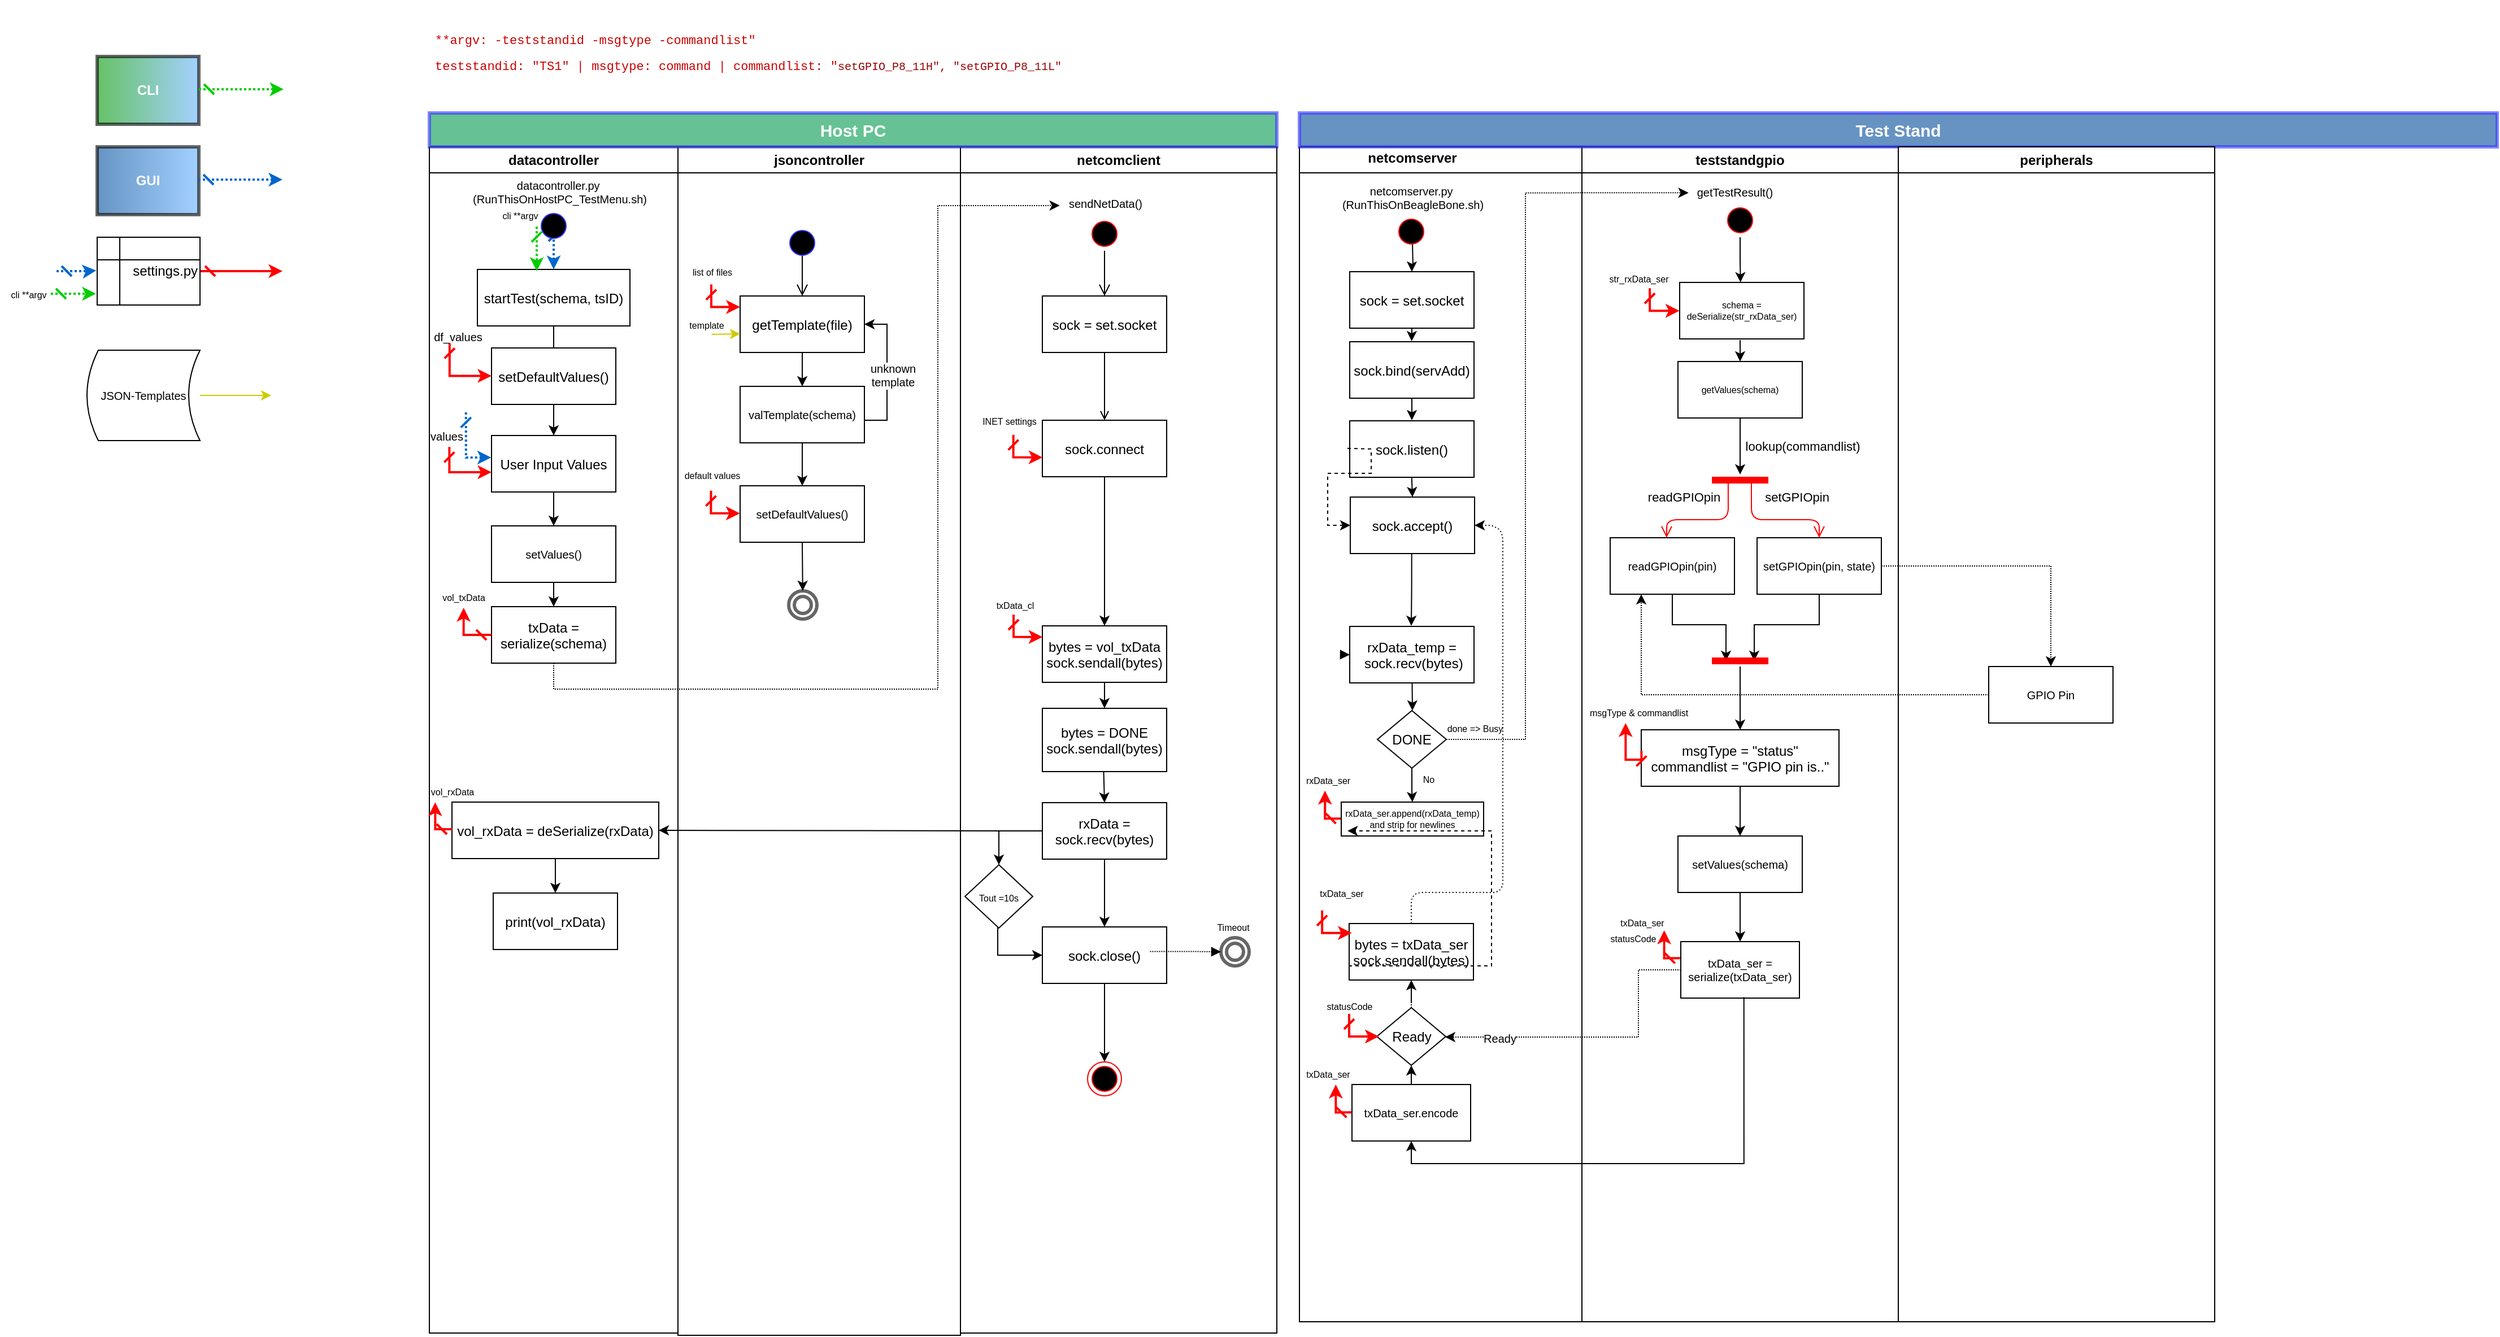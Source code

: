 <mxfile version="12.3.3" type="device" pages="1"><diagram name="Page-1" id="e7e014a7-5840-1c2e-5031-d8a46d1fe8dd"><mxGraphModel dx="2150" dy="548" grid="1" gridSize="10" guides="1" tooltips="1" connect="1" arrows="1" fold="1" page="1" pageScale="1" pageWidth="1169" pageHeight="826" background="#ffffff" math="0" shadow="0"><root><mxCell id="0"/><mxCell id="1" parent="0"/><mxCell id="2" value="netcomclient" style="swimlane;whiteSpace=wrap;startSize=23;" parent="1" vertex="1"><mxGeometry x="420" y="130" width="280" height="1050" as="geometry"/></mxCell><mxCell id="5" value="" style="ellipse;shape=startState;fillColor=#000000;strokeColor=#ff0000;" parent="2" vertex="1"><mxGeometry x="112.5" y="62" width="30" height="30" as="geometry"/></mxCell><mxCell id="6" value="" style="edgeStyle=elbowEdgeStyle;elbow=horizontal;verticalAlign=bottom;endArrow=open;endSize=8;strokeColor=#000000;endFill=1;rounded=0" parent="2" source="5" target="7" edge="1"><mxGeometry x="112.5" y="62" as="geometry"><mxPoint x="127.5" y="132" as="targetPoint"/></mxGeometry></mxCell><mxCell id="7" value="sock = set.socket" style="" parent="2" vertex="1"><mxGeometry x="72.5" y="132" width="110" height="50" as="geometry"/></mxCell><mxCell id="8" value="sock.connect" style="" parent="2" vertex="1"><mxGeometry x="72.5" y="242" width="110" height="50" as="geometry"/></mxCell><mxCell id="9" value="" style="endArrow=open;strokeColor=#000000;endFill=1;rounded=0" parent="2" source="7" target="8" edge="1"><mxGeometry relative="1" as="geometry"/></mxCell><mxCell id="DFvM_pspz5JCmn4xhZQv-45" value="" style="edgeStyle=orthogonalEdgeStyle;rounded=0;orthogonalLoop=1;jettySize=auto;html=1;exitX=0.5;exitY=1;exitDx=0;exitDy=0;" parent="2" source="8" target="DFvM_pspz5JCmn4xhZQv-44" edge="1"><mxGeometry relative="1" as="geometry"><mxPoint x="127.241" y="401.741" as="sourcePoint"/></mxGeometry></mxCell><mxCell id="DFvM_pspz5JCmn4xhZQv-70" value="" style="edgeStyle=orthogonalEdgeStyle;rounded=0;orthogonalLoop=1;jettySize=auto;html=1;entryX=0.5;entryY=0;entryDx=0;entryDy=0;" parent="2" source="DFvM_pspz5JCmn4xhZQv-44" target="5yLlxv-4qZwt9EA-X7KQ-16" edge="1"><mxGeometry relative="1" as="geometry"/></mxCell><mxCell id="DFvM_pspz5JCmn4xhZQv-44" value="bytes = vol_txData&#10;sock.sendall(bytes)" style="" parent="2" vertex="1"><mxGeometry x="72.5" y="424" width="110" height="50" as="geometry"/></mxCell><mxCell id="DFvM_pspz5JCmn4xhZQv-66" value="" style="edgeStyle=orthogonalEdgeStyle;rounded=0;orthogonalLoop=1;jettySize=auto;html=1;" parent="2" source="DFvM_pspz5JCmn4xhZQv-47" target="DFvM_pspz5JCmn4xhZQv-65" edge="1"><mxGeometry relative="1" as="geometry"/></mxCell><mxCell id="5yLlxv-4qZwt9EA-X7KQ-71" style="edgeStyle=orthogonalEdgeStyle;rounded=0;orthogonalLoop=1;jettySize=auto;html=1;exitX=0;exitY=0.5;exitDx=0;exitDy=0;entryX=0.5;entryY=0;entryDx=0;entryDy=0;strokeColor=#000000;" parent="2" source="DFvM_pspz5JCmn4xhZQv-47" target="5yLlxv-4qZwt9EA-X7KQ-68" edge="1"><mxGeometry relative="1" as="geometry"/></mxCell><mxCell id="DFvM_pspz5JCmn4xhZQv-47" value="rxData = &#10;sock.recv(bytes)" style="" parent="2" vertex="1"><mxGeometry x="72.5" y="580.5" width="110" height="50" as="geometry"/></mxCell><mxCell id="DFvM_pspz5JCmn4xhZQv-69" value="" style="edgeStyle=orthogonalEdgeStyle;rounded=0;orthogonalLoop=1;jettySize=auto;html=1;" parent="2" source="DFvM_pspz5JCmn4xhZQv-65" target="DFvM_pspz5JCmn4xhZQv-67" edge="1"><mxGeometry relative="1" as="geometry"><mxPoint x="127.5" y="754" as="targetPoint"/></mxGeometry></mxCell><mxCell id="DFvM_pspz5JCmn4xhZQv-65" value="sock.close()" style="" parent="2" vertex="1"><mxGeometry x="72.5" y="690.5" width="110" height="50" as="geometry"/></mxCell><mxCell id="DFvM_pspz5JCmn4xhZQv-67" value="" style="ellipse;shape=endState;fillColor=#000000;strokeColor=#ff0000" parent="2" vertex="1"><mxGeometry x="112.5" y="810" width="30" height="30" as="geometry"/></mxCell><mxCell id="DFvM_pspz5JCmn4xhZQv-189" value="sendNetData()" style="text;html=1;align=center;verticalAlign=middle;resizable=0;points=[];;autosize=1;fontSize=10;" parent="2" vertex="1"><mxGeometry x="87.5" y="40" width="80" height="20" as="geometry"/></mxCell><mxCell id="DFvM_pspz5JCmn4xhZQv-192" style="edgeStyle=orthogonalEdgeStyle;rounded=0;orthogonalLoop=1;jettySize=auto;html=1;fontSize=10;fillColor=#d5e8d4;strokeColor=#FF0000;strokeWidth=2;startArrow=dash;startFill=0;" parent="2" edge="1"><mxGeometry relative="1" as="geometry"><mxPoint x="72.667" y="433.833" as="targetPoint"/><mxPoint x="47" y="414" as="sourcePoint"/><Array as="points"><mxPoint x="47" y="434"/></Array></mxGeometry></mxCell><mxCell id="DFvM_pspz5JCmn4xhZQv-198" value="&lt;font style=&quot;font-size: 8px&quot;&gt;txData_cl&lt;/font&gt;" style="text;html=1;align=center;verticalAlign=middle;resizable=0;points=[];;autosize=1;fontSize=10;" parent="2" vertex="1"><mxGeometry x="22.5" y="395" width="50" height="20" as="geometry"/></mxCell><mxCell id="DFvM_pspz5JCmn4xhZQv-238" style="edgeStyle=orthogonalEdgeStyle;rounded=0;orthogonalLoop=1;jettySize=auto;html=1;exitX=1;exitY=1;exitDx=0;exitDy=0;dashed=1;dashPattern=1 1;startArrow=none;startFill=0;endArrow=block;endFill=1;strokeColor=#000000;strokeWidth=1;fontSize=10;entryX=0;entryY=0.5;entryDx=0;entryDy=0;" parent="2" target="5yLlxv-4qZwt9EA-X7KQ-63" edge="1"><mxGeometry relative="1" as="geometry"><mxPoint x="230.5" y="710" as="targetPoint"/><Array as="points"><mxPoint x="199.5" y="712"/></Array><mxPoint x="167.741" y="712.207" as="sourcePoint"/></mxGeometry></mxCell><mxCell id="5yLlxv-4qZwt9EA-X7KQ-16" value="bytes = DONE &#10;sock.sendall(bytes)" style="" parent="2" vertex="1"><mxGeometry x="72.5" y="497" width="110" height="56" as="geometry"/></mxCell><mxCell id="5yLlxv-4qZwt9EA-X7KQ-19" value="" style="edgeStyle=orthogonalEdgeStyle;rounded=0;orthogonalLoop=1;jettySize=auto;html=1;entryX=0.5;entryY=0;entryDx=0;entryDy=0;" parent="2" target="DFvM_pspz5JCmn4xhZQv-47" edge="1"><mxGeometry relative="1" as="geometry"><mxPoint x="126.741" y="553" as="sourcePoint"/><mxPoint x="126.741" y="575.69" as="targetPoint"/></mxGeometry></mxCell><mxCell id="5yLlxv-4qZwt9EA-X7KQ-59" style="edgeStyle=orthogonalEdgeStyle;rounded=0;orthogonalLoop=1;jettySize=auto;html=1;fontSize=10;fillColor=#d5e8d4;strokeColor=#FF0000;strokeWidth=2;startArrow=dash;startFill=0;" parent="2" edge="1"><mxGeometry relative="1" as="geometry"><mxPoint x="72.667" y="274.833" as="targetPoint"/><mxPoint x="46.833" y="254.833" as="sourcePoint"/><Array as="points"><mxPoint x="46.5" y="274.5"/></Array></mxGeometry></mxCell><mxCell id="5yLlxv-4qZwt9EA-X7KQ-60" value="&lt;font style=&quot;font-size: 8px&quot;&gt;INET settings&lt;/font&gt;" style="text;html=1;align=center;verticalAlign=middle;resizable=0;points=[];;autosize=1;fontSize=10;" parent="2" vertex="1"><mxGeometry x="12.5" y="232" width="60" height="20" as="geometry"/></mxCell><mxCell id="5yLlxv-4qZwt9EA-X7KQ-63" value="" style="ellipse;shape=doubleEllipse;whiteSpace=wrap;html=1;aspect=fixed;strokeColor=#000000;strokeWidth=3;fillColor=none;gradientColor=none;fontSize=10;opacity=60;" parent="2" vertex="1"><mxGeometry x="230.5" y="700" width="25" height="25" as="geometry"/></mxCell><mxCell id="5yLlxv-4qZwt9EA-X7KQ-64" value="&lt;font style=&quot;font-size: 8px&quot;&gt;Timeout&lt;/font&gt;" style="text;html=1;align=center;verticalAlign=middle;resizable=0;points=[];;autosize=1;" parent="2" vertex="1"><mxGeometry x="220.5" y="680" width="40" height="20" as="geometry"/></mxCell><mxCell id="5yLlxv-4qZwt9EA-X7KQ-68" value="&lt;font style=&quot;font-size: 8px&quot;&gt;Tout =10s&lt;/font&gt;" style="rhombus;whiteSpace=wrap;html=1;" parent="2" vertex="1"><mxGeometry x="4" y="635.5" width="60" height="56" as="geometry"/></mxCell><mxCell id="5yLlxv-4qZwt9EA-X7KQ-69" style="edgeStyle=orthogonalEdgeStyle;rounded=0;orthogonalLoop=1;jettySize=auto;html=1;exitX=0.5;exitY=1;exitDx=0;exitDy=0;strokeColor=#000000;entryX=0;entryY=0.5;entryDx=0;entryDy=0;" parent="2" source="5yLlxv-4qZwt9EA-X7KQ-68" target="DFvM_pspz5JCmn4xhZQv-65" edge="1"><mxGeometry relative="1" as="geometry"><mxPoint x="-412" y="519" as="targetPoint"/><Array as="points"><mxPoint x="33" y="715"/></Array></mxGeometry></mxCell><mxCell id="3" value="" style="swimlane;whiteSpace=wrap" parent="1" vertex="1"><mxGeometry x="720" y="130" width="530" height="1040" as="geometry"/></mxCell><mxCell id="DFvM_pspz5JCmn4xhZQv-73" value="" style="edgeStyle=orthogonalEdgeStyle;rounded=0;orthogonalLoop=1;jettySize=auto;html=1;" parent="3" target="DFvM_pspz5JCmn4xhZQv-72" edge="1"><mxGeometry relative="1" as="geometry"><mxPoint x="100" y="85" as="sourcePoint"/></mxGeometry></mxCell><mxCell id="DFvM_pspz5JCmn4xhZQv-71" value="" style="ellipse;shape=startState;fillColor=#000000;strokeColor=#ff0000;" parent="3" vertex="1"><mxGeometry x="84" y="60" width="30" height="30" as="geometry"/></mxCell><mxCell id="DFvM_pspz5JCmn4xhZQv-75" value="" style="edgeStyle=orthogonalEdgeStyle;rounded=0;orthogonalLoop=1;jettySize=auto;html=1;" parent="3" source="DFvM_pspz5JCmn4xhZQv-72" edge="1"><mxGeometry relative="1" as="geometry"><mxPoint x="99.333" y="172" as="targetPoint"/><Array as="points"><mxPoint x="99" y="161"/><mxPoint x="99" y="161"/></Array></mxGeometry></mxCell><mxCell id="DFvM_pspz5JCmn4xhZQv-72" value="sock = set.socket" style="" parent="3" vertex="1"><mxGeometry x="44.5" y="110.5" width="110" height="50" as="geometry"/></mxCell><mxCell id="DFvM_pspz5JCmn4xhZQv-74" value="sock.bind(servAdd)" style="" parent="3" vertex="1"><mxGeometry x="44.5" y="172.5" width="110" height="50" as="geometry"/></mxCell><mxCell id="DFvM_pspz5JCmn4xhZQv-86" value="" style="edgeStyle=orthogonalEdgeStyle;rounded=0;orthogonalLoop=1;jettySize=auto;html=1;entryX=0.5;entryY=0;entryDx=0;entryDy=0;" parent="3" target="5yLlxv-4qZwt9EA-X7KQ-20" edge="1"><mxGeometry relative="1" as="geometry"><mxPoint x="99.333" y="292" as="sourcePoint"/><mxPoint x="99.333" y="423.667" as="targetPoint"/></mxGeometry></mxCell><mxCell id="DFvM_pspz5JCmn4xhZQv-76" value="sock.listen()" style="" parent="3" vertex="1"><mxGeometry x="44.5" y="242.5" width="110" height="50" as="geometry"/></mxCell><mxCell id="DFvM_pspz5JCmn4xhZQv-82" value="rxData_temp =&#10; sock.recv(bytes)" style="" parent="3" vertex="1"><mxGeometry x="44.5" y="424.5" width="110" height="50" as="geometry"/></mxCell><mxCell id="DFvM_pspz5JCmn4xhZQv-87" value="bytes = txData_ser&#10;sock.sendall(bytes)" style="" parent="3" vertex="1"><mxGeometry x="44" y="687.5" width="110" height="50" as="geometry"/></mxCell><mxCell id="DFvM_pspz5JCmn4xhZQv-103" value="" style="endArrow=classic;html=1;entryX=0.5;entryY=0;entryDx=0;entryDy=0;exitX=0.5;exitY=1;exitDx=0;exitDy=0;" parent="3" edge="1"><mxGeometry width="50" height="50" relative="1" as="geometry"><mxPoint x="99.5" y="222" as="sourcePoint"/><mxPoint x="99.5" y="242" as="targetPoint"/></mxGeometry></mxCell><mxCell id="DFvM_pspz5JCmn4xhZQv-229" value="" style="endArrow=classic;html=1;strokeColor=#000000;strokeWidth=1;fontSize=10;entryX=0.508;entryY=0;entryDx=0;entryDy=0;entryPerimeter=0;" parent="3" source="DFvM_pspz5JCmn4xhZQv-82" target="5yLlxv-4qZwt9EA-X7KQ-25" edge="1"><mxGeometry width="50" height="50" relative="1" as="geometry"><mxPoint x="99.5" y="474" as="sourcePoint"/><mxPoint x="99" y="502.5" as="targetPoint"/></mxGeometry></mxCell><mxCell id="DFvM_pspz5JCmn4xhZQv-241" value="" style="endArrow=classic;html=1;strokeColor=#000000;strokeWidth=1;fontSize=10;entryX=1;entryY=0.5;entryDx=0;entryDy=0;exitX=0.5;exitY=0;exitDx=0;exitDy=0;dashed=1;dashPattern=1 2;" parent="3" source="DFvM_pspz5JCmn4xhZQv-87" target="5yLlxv-4qZwt9EA-X7KQ-20" edge="1"><mxGeometry width="50" height="50" relative="1" as="geometry"><mxPoint x="190" y="660" as="sourcePoint"/><mxPoint x="220" y="460" as="targetPoint"/><Array as="points"><mxPoint x="99" y="660"/><mxPoint x="150" y="660"/><mxPoint x="180" y="660"/><mxPoint x="180" y="450"/><mxPoint x="180" y="340"/><mxPoint x="170" y="335"/></Array></mxGeometry></mxCell><mxCell id="DFvM_pspz5JCmn4xhZQv-244" value="&lt;font style=&quot;font-size: 12px&quot;&gt;&lt;b&gt;netcomserver&lt;/b&gt;&lt;/font&gt;" style="text;html=1;strokeColor=none;fillColor=none;align=center;verticalAlign=middle;whiteSpace=wrap;rounded=0;fontSize=10;opacity=60;" parent="3" vertex="1"><mxGeometry x="80" width="40" height="20" as="geometry"/></mxCell><mxCell id="5yLlxv-4qZwt9EA-X7KQ-20" value="sock.accept()" style="" parent="3" vertex="1"><mxGeometry x="45" y="310" width="110" height="50" as="geometry"/></mxCell><mxCell id="5yLlxv-4qZwt9EA-X7KQ-22" value="" style="edgeStyle=orthogonalEdgeStyle;rounded=0;orthogonalLoop=1;jettySize=auto;html=1;" parent="3" edge="1"><mxGeometry relative="1" as="geometry"><mxPoint x="99.333" y="360" as="sourcePoint"/><mxPoint x="99" y="424" as="targetPoint"/><Array as="points"><mxPoint x="99" y="392"/></Array></mxGeometry></mxCell><mxCell id="5yLlxv-4qZwt9EA-X7KQ-99" value="" style="edgeStyle=orthogonalEdgeStyle;rounded=0;orthogonalLoop=1;jettySize=auto;html=1;strokeColor=#000000;fontSize=8;entryX=0.5;entryY=0;entryDx=0;entryDy=0;" parent="3" source="5yLlxv-4qZwt9EA-X7KQ-25" target="5yLlxv-4qZwt9EA-X7KQ-97" edge="1"><mxGeometry relative="1" as="geometry"><mxPoint x="99.5" y="630" as="targetPoint"/></mxGeometry></mxCell><mxCell id="5yLlxv-4qZwt9EA-X7KQ-25" value="DONE" style="rhombus;whiteSpace=wrap;html=1;" parent="3" vertex="1"><mxGeometry x="69" y="499" width="61" height="51" as="geometry"/></mxCell><mxCell id="5yLlxv-4qZwt9EA-X7KQ-81" style="edgeStyle=orthogonalEdgeStyle;rounded=0;orthogonalLoop=1;jettySize=auto;html=1;fontSize=10;fillColor=#d5e8d4;strokeColor=#FF0000;strokeWidth=2;startArrow=dash;startFill=0;" parent="3" edge="1"><mxGeometry relative="1" as="geometry"><mxPoint x="22.647" y="569.882" as="targetPoint"/><mxPoint x="36.765" y="594.588" as="sourcePoint"/><Array as="points"><mxPoint x="22" y="594"/></Array></mxGeometry></mxCell><mxCell id="5yLlxv-4qZwt9EA-X7KQ-80" value="&lt;font style=&quot;font-size: 8px&quot;&gt;rxData_ser&lt;/font&gt;" style="text;html=1;align=center;verticalAlign=middle;resizable=0;points=[];;autosize=1;fontSize=10;" parent="3" vertex="1"><mxGeometry y="550" width="50" height="20" as="geometry"/></mxCell><mxCell id="5yLlxv-4qZwt9EA-X7KQ-97" value="rxData_ser.append(rxData_temp)&#10;and strip for newlines" style="fontSize=8;" parent="3" vertex="1"><mxGeometry x="37" y="580" width="126" height="30" as="geometry"/></mxCell><mxCell id="5yLlxv-4qZwt9EA-X7KQ-100" value="No" style="text;html=1;align=center;verticalAlign=middle;resizable=0;points=[];;autosize=1;fontSize=8;" parent="3" vertex="1"><mxGeometry x="99" y="550" width="30" height="20" as="geometry"/></mxCell><mxCell id="5yLlxv-4qZwt9EA-X7KQ-101" value="done =&amp;gt; Busy" style="text;html=1;align=center;verticalAlign=middle;resizable=0;points=[];;autosize=1;fontSize=8;" parent="3" vertex="1"><mxGeometry x="125" y="504.5" width="60" height="20" as="geometry"/></mxCell><mxCell id="4" value="teststandgpio" style="swimlane;whiteSpace=wrap" parent="3" vertex="1"><mxGeometry x="250" width="280" height="1040" as="geometry"/></mxCell><mxCell id="DFvM_pspz5JCmn4xhZQv-91" value="msgType = &quot;status&quot;&#10;commandlist = &quot;GPIO pin is..&quot;" style="" parent="4" vertex="1"><mxGeometry x="52.5" y="516" width="175" height="50" as="geometry"/></mxCell><mxCell id="DFvM_pspz5JCmn4xhZQv-96" value="" style="edgeStyle=orthogonalEdgeStyle;rounded=0;orthogonalLoop=1;jettySize=auto;html=1;entryX=0.5;entryY=0;entryDx=0;entryDy=0;" parent="4" source="DFvM_pspz5JCmn4xhZQv-95" edge="1"><mxGeometry relative="1" as="geometry"><mxPoint x="140.353" y="119.882" as="targetPoint"/></mxGeometry></mxCell><mxCell id="DFvM_pspz5JCmn4xhZQv-95" value="" style="ellipse;shape=startState;fillColor=#000000;strokeColor=#ff0000;" parent="4" vertex="1"><mxGeometry x="125" y="50" width="30" height="30" as="geometry"/></mxCell><mxCell id="DFvM_pspz5JCmn4xhZQv-118" style="edgeStyle=orthogonalEdgeStyle;rounded=0;orthogonalLoop=1;jettySize=auto;html=1;entryX=0.25;entryY=0.5;entryDx=0;entryDy=0;entryPerimeter=0;" parent="4" source="DFvM_pspz5JCmn4xhZQv-97" target="DFvM_pspz5JCmn4xhZQv-115" edge="1"><mxGeometry relative="1" as="geometry"/></mxCell><mxCell id="DFvM_pspz5JCmn4xhZQv-97" value="readGPIOpin(pin)" style="fontSize=10;" parent="4" vertex="1"><mxGeometry x="25" y="346" width="110" height="50" as="geometry"/></mxCell><mxCell id="DFvM_pspz5JCmn4xhZQv-105" value="" style="edgeStyle=orthogonalEdgeStyle;rounded=0;orthogonalLoop=1;jettySize=auto;html=1;entryX=0.5;entryY=0;entryDx=0;entryDy=0;" parent="4" target="Et78u_4zD4LCLO0yQhTm-69" edge="1"><mxGeometry relative="1" as="geometry"><mxPoint x="140" y="171" as="sourcePoint"/><mxPoint x="141" y="220" as="targetPoint"/></mxGeometry></mxCell><mxCell id="DFvM_pspz5JCmn4xhZQv-110" value="" style="shape=line;html=1;strokeWidth=6;strokeColor=#ff0000;" parent="4" vertex="1"><mxGeometry x="115" y="290" width="50" height="10" as="geometry"/></mxCell><mxCell id="DFvM_pspz5JCmn4xhZQv-111" value="" style="edgeStyle=orthogonalEdgeStyle;html=1;verticalAlign=bottom;endArrow=open;endSize=8;strokeColor=#ff0000;exitX=0.289;exitY=0.661;exitDx=0;exitDy=0;exitPerimeter=0;" parent="4" source="DFvM_pspz5JCmn4xhZQv-110" target="DFvM_pspz5JCmn4xhZQv-97" edge="1"><mxGeometry relative="1" as="geometry"><mxPoint x="130.2" y="380" as="targetPoint"/><Array as="points"><mxPoint x="130" y="330"/><mxPoint x="75" y="330"/></Array></mxGeometry></mxCell><mxCell id="DFvM_pspz5JCmn4xhZQv-112" value="" style="edgeStyle=orthogonalEdgeStyle;html=1;verticalAlign=bottom;endArrow=open;endSize=8;strokeColor=#ff0000;exitX=0.7;exitY=0.6;exitDx=0;exitDy=0;exitPerimeter=0;entryX=0.5;entryY=0;entryDx=0;entryDy=0;" parent="4" source="DFvM_pspz5JCmn4xhZQv-110" target="DFvM_pspz5JCmn4xhZQv-113" edge="1"><mxGeometry relative="1" as="geometry"><mxPoint x="150.2" y="380" as="targetPoint"/><mxPoint x="150" y="576" as="sourcePoint"/><Array as="points"><mxPoint x="150" y="330"/><mxPoint x="210" y="330"/></Array></mxGeometry></mxCell><mxCell id="DFvM_pspz5JCmn4xhZQv-119" style="edgeStyle=orthogonalEdgeStyle;rounded=0;orthogonalLoop=1;jettySize=auto;html=1;entryX=0.75;entryY=0.5;entryDx=0;entryDy=0;entryPerimeter=0;" parent="4" source="DFvM_pspz5JCmn4xhZQv-113" target="DFvM_pspz5JCmn4xhZQv-115" edge="1"><mxGeometry relative="1" as="geometry"/></mxCell><mxCell id="DFvM_pspz5JCmn4xhZQv-113" value="setGPIOpin(pin, state)" style="fontSize=10;" parent="4" vertex="1"><mxGeometry x="155" y="346" width="110" height="50" as="geometry"/></mxCell><mxCell id="DFvM_pspz5JCmn4xhZQv-120" value="" style="edgeStyle=orthogonalEdgeStyle;rounded=0;orthogonalLoop=1;jettySize=auto;html=1;" parent="4" source="DFvM_pspz5JCmn4xhZQv-115" target="DFvM_pspz5JCmn4xhZQv-91" edge="1"><mxGeometry relative="1" as="geometry"/></mxCell><mxCell id="DFvM_pspz5JCmn4xhZQv-115" value="" style="shape=line;html=1;strokeWidth=6;strokeColor=#ff0000;" parent="4" vertex="1"><mxGeometry x="115" y="450" width="50" height="10" as="geometry"/></mxCell><mxCell id="DFvM_pspz5JCmn4xhZQv-234" value="getTestResult()" style="text;html=1;align=center;verticalAlign=middle;resizable=0;points=[];;autosize=1;fontSize=10;" parent="4" vertex="1"><mxGeometry x="95" y="30" width="80" height="20" as="geometry"/></mxCell><mxCell id="5yLlxv-4qZwt9EA-X7KQ-86" value="readGPIOpin" style="text;html=1;align=center;verticalAlign=middle;resizable=0;points=[];;autosize=1;fontSize=11;" parent="4" vertex="1"><mxGeometry x="50" y="300" width="80" height="20" as="geometry"/></mxCell><mxCell id="5yLlxv-4qZwt9EA-X7KQ-87" value="lookup(commandlist)" style="text;html=1;align=center;verticalAlign=middle;resizable=0;points=[];;autosize=1;fontSize=11;" parent="4" vertex="1"><mxGeometry x="135" y="255" width="120" height="20" as="geometry"/></mxCell><mxCell id="5yLlxv-4qZwt9EA-X7KQ-88" value="setGPIOpin" style="text;html=1;align=center;verticalAlign=middle;resizable=0;points=[];;autosize=1;fontSize=11;" parent="4" vertex="1"><mxGeometry x="155" y="300" width="70" height="20" as="geometry"/></mxCell><mxCell id="5yLlxv-4qZwt9EA-X7KQ-96" value="" style="endArrow=classic;html=1;strokeColor=#000000;fontSize=11;exitX=0.5;exitY=1;exitDx=0;exitDy=0;" parent="4" source="DFvM_pspz5JCmn4xhZQv-91" target="Et78u_4zD4LCLO0yQhTm-74" edge="1"><mxGeometry width="50" height="50" relative="1" as="geometry"><mxPoint x="140" y="590" as="sourcePoint"/><mxPoint x="141" y="617" as="targetPoint"/></mxGeometry></mxCell><mxCell id="5yLlxv-4qZwt9EA-X7KQ-104" style="edgeStyle=orthogonalEdgeStyle;rounded=0;orthogonalLoop=1;jettySize=auto;html=1;fontSize=10;fillColor=#d5e8d4;strokeColor=#FF0000;strokeWidth=2;startArrow=dash;startFill=0;" parent="4" edge="1"><mxGeometry relative="1" as="geometry"><mxPoint x="86.259" y="145.121" as="targetPoint"/><mxPoint x="60.052" y="125.121" as="sourcePoint"/><Array as="points"><mxPoint x="60" y="145"/></Array></mxGeometry></mxCell><mxCell id="5yLlxv-4qZwt9EA-X7KQ-105" value="&lt;font style=&quot;font-size: 8px&quot;&gt;str_rxData_ser&lt;/font&gt;" style="text;html=1;align=center;verticalAlign=middle;resizable=0;points=[];;autosize=1;fontSize=10;" parent="4" vertex="1"><mxGeometry x="15" y="106" width="70" height="20" as="geometry"/></mxCell><mxCell id="Et78u_4zD4LCLO0yQhTm-68" value="schema = &#10;deSerialize(str_rxData_ser)" style="fontSize=8;" vertex="1" parent="4"><mxGeometry x="86.5" y="120" width="110" height="50" as="geometry"/></mxCell><mxCell id="Et78u_4zD4LCLO0yQhTm-70" style="edgeStyle=orthogonalEdgeStyle;rounded=0;orthogonalLoop=1;jettySize=auto;html=1;fontSize=8;" edge="1" parent="4" source="Et78u_4zD4LCLO0yQhTm-69" target="DFvM_pspz5JCmn4xhZQv-110"><mxGeometry relative="1" as="geometry"/></mxCell><mxCell id="Et78u_4zD4LCLO0yQhTm-69" value="getValues(schema)" style="fontSize=8;" vertex="1" parent="4"><mxGeometry x="85" y="190" width="110" height="50" as="geometry"/></mxCell><mxCell id="Et78u_4zD4LCLO0yQhTm-71" style="edgeStyle=orthogonalEdgeStyle;rounded=0;orthogonalLoop=1;jettySize=auto;html=1;fontSize=10;fillColor=#d5e8d4;strokeColor=#FF0000;strokeWidth=2;startArrow=dash;startFill=0;" edge="1" parent="4"><mxGeometry relative="1" as="geometry"><mxPoint x="38.667" y="510" as="targetPoint"/><mxPoint x="52.667" y="534.667" as="sourcePoint"/><Array as="points"><mxPoint x="52.5" y="542.5"/><mxPoint x="38.5" y="542.5"/></Array></mxGeometry></mxCell><mxCell id="Et78u_4zD4LCLO0yQhTm-72" value="&lt;font style=&quot;font-size: 8px&quot;&gt;msgType &amp;amp; commandlist&lt;/font&gt;" style="text;html=1;align=center;verticalAlign=middle;resizable=0;points=[];;autosize=1;fontSize=10;" vertex="1" parent="4"><mxGeometry y="490" width="100" height="20" as="geometry"/></mxCell><mxCell id="Et78u_4zD4LCLO0yQhTm-80" style="edgeStyle=orthogonalEdgeStyle;rounded=0;orthogonalLoop=1;jettySize=auto;html=1;entryX=0.5;entryY=0;entryDx=0;entryDy=0;fontSize=10;" edge="1" parent="4" source="Et78u_4zD4LCLO0yQhTm-74" target="Et78u_4zD4LCLO0yQhTm-54"><mxGeometry relative="1" as="geometry"/></mxCell><mxCell id="Et78u_4zD4LCLO0yQhTm-74" value="setValues(schema)" style="fontSize=10;" vertex="1" parent="4"><mxGeometry x="85" y="610" width="110" height="50" as="geometry"/></mxCell><mxCell id="Et78u_4zD4LCLO0yQhTm-54" value="txData_ser = &#10;serialize(txData_ser)" style="fontSize=10;" vertex="1" parent="4"><mxGeometry x="87.5" y="703.5" width="105" height="50" as="geometry"/></mxCell><mxCell id="Et78u_4zD4LCLO0yQhTm-64" style="edgeStyle=orthogonalEdgeStyle;rounded=0;orthogonalLoop=1;jettySize=auto;html=1;fontSize=10;fillColor=#d5e8d4;strokeColor=#FF0000;strokeWidth=2;startArrow=dash;startFill=0;" edge="1" parent="4"><mxGeometry relative="1" as="geometry"><mxPoint x="72.833" y="693.5" as="targetPoint"/><mxPoint x="86.833" y="718.167" as="sourcePoint"/><Array as="points"><mxPoint x="72" y="717.5"/></Array></mxGeometry></mxCell><mxCell id="Et78u_4zD4LCLO0yQhTm-65" value="&lt;font style=&quot;font-size: 8px&quot;&gt;txData_ser&lt;/font&gt;" style="text;html=1;align=center;verticalAlign=middle;resizable=0;points=[];;autosize=1;fontSize=10;" vertex="1" parent="4"><mxGeometry x="27.5" y="676" width="50" height="20" as="geometry"/></mxCell><mxCell id="Et78u_4zD4LCLO0yQhTm-117" value="&lt;font style=&quot;font-size: 8px&quot;&gt;statusCode&lt;/font&gt;" style="text;html=1;align=center;verticalAlign=middle;resizable=0;points=[];;autosize=1;fontSize=10;" vertex="1" parent="4"><mxGeometry x="15" y="690" width="60" height="20" as="geometry"/></mxCell><mxCell id="DFvM_pspz5JCmn4xhZQv-231" style="edgeStyle=orthogonalEdgeStyle;rounded=0;orthogonalLoop=1;jettySize=auto;html=1;startArrow=none;startFill=0;strokeColor=#000000;strokeWidth=1;fontSize=10;dashed=1;dashPattern=1 1;entryX=-0.008;entryY=0.533;entryDx=0;entryDy=0;entryPerimeter=0;exitX=1;exitY=0.5;exitDx=0;exitDy=0;" parent="3" source="5yLlxv-4qZwt9EA-X7KQ-25" target="DFvM_pspz5JCmn4xhZQv-234" edge="1"><mxGeometry relative="1" as="geometry"><mxPoint x="300" y="40" as="targetPoint"/><Array as="points"><mxPoint x="200" y="524"/><mxPoint x="200" y="41"/></Array><mxPoint x="154" y="528.333" as="sourcePoint"/></mxGeometry></mxCell><mxCell id="Et78u_4zD4LCLO0yQhTm-57" style="edgeStyle=orthogonalEdgeStyle;rounded=0;orthogonalLoop=1;jettySize=auto;html=1;entryX=0.5;entryY=1;entryDx=0;entryDy=0;exitX=0.532;exitY=0.983;exitDx=0;exitDy=0;exitPerimeter=0;" edge="1" parent="3" source="Et78u_4zD4LCLO0yQhTm-54" target="Et78u_4zD4LCLO0yQhTm-55"><mxGeometry relative="1" as="geometry"><Array as="points"><mxPoint x="393" y="900"/><mxPoint x="99" y="900"/></Array></mxGeometry></mxCell><mxCell id="Et78u_4zD4LCLO0yQhTm-82" style="edgeStyle=orthogonalEdgeStyle;rounded=0;orthogonalLoop=1;jettySize=auto;html=1;entryX=0.5;entryY=1;entryDx=0;entryDy=0;fontSize=10;" edge="1" parent="3" source="Et78u_4zD4LCLO0yQhTm-55" target="Et78u_4zD4LCLO0yQhTm-81"><mxGeometry relative="1" as="geometry"><Array as="points"><mxPoint x="99" y="830"/><mxPoint x="99" y="830"/></Array></mxGeometry></mxCell><mxCell id="Et78u_4zD4LCLO0yQhTm-55" value="txData_ser.encode" style="fontSize=10;" vertex="1" parent="3"><mxGeometry x="46.5" y="830" width="105" height="50" as="geometry"/></mxCell><mxCell id="Et78u_4zD4LCLO0yQhTm-58" style="edgeStyle=orthogonalEdgeStyle;rounded=0;orthogonalLoop=1;jettySize=auto;html=1;fontSize=10;fillColor=#d5e8d4;strokeColor=#FF0000;strokeWidth=2;startArrow=dash;startFill=0;" edge="1" parent="3"><mxGeometry relative="1" as="geometry"><mxPoint x="46.357" y="695.857" as="targetPoint"/><mxPoint x="20.071" y="675.857" as="sourcePoint"/><Array as="points"><mxPoint x="20" y="696"/></Array></mxGeometry></mxCell><mxCell id="Et78u_4zD4LCLO0yQhTm-59" value="&lt;font style=&quot;font-size: 8px&quot;&gt;txData_ser&lt;/font&gt;" style="text;html=1;align=center;verticalAlign=middle;resizable=0;points=[];;autosize=1;fontSize=10;" vertex="1" parent="3"><mxGeometry x="12" y="650" width="50" height="20" as="geometry"/></mxCell><mxCell id="Et78u_4zD4LCLO0yQhTm-60" value="&lt;font style=&quot;font-size: 8px&quot;&gt;txData_ser&lt;/font&gt;" style="text;html=1;align=center;verticalAlign=middle;resizable=0;points=[];;autosize=1;fontSize=10;" vertex="1" parent="3"><mxGeometry y="810" width="50" height="20" as="geometry"/></mxCell><mxCell id="Et78u_4zD4LCLO0yQhTm-63" style="edgeStyle=orthogonalEdgeStyle;rounded=0;orthogonalLoop=1;jettySize=auto;html=1;fontSize=10;fillColor=#d5e8d4;strokeColor=#FF0000;strokeWidth=2;startArrow=dash;startFill=0;" edge="1" parent="3"><mxGeometry relative="1" as="geometry"><mxPoint x="32.167" y="830" as="targetPoint"/><mxPoint x="46.167" y="854.667" as="sourcePoint"/><Array as="points"><mxPoint x="31.5" y="854"/></Array></mxGeometry></mxCell><mxCell id="Et78u_4zD4LCLO0yQhTm-85" style="edgeStyle=orthogonalEdgeStyle;rounded=0;orthogonalLoop=1;jettySize=auto;html=1;entryX=0.5;entryY=1;entryDx=0;entryDy=0;dashed=1;dashPattern=1 1;fontSize=10;" edge="1" parent="3" source="Et78u_4zD4LCLO0yQhTm-81" target="DFvM_pspz5JCmn4xhZQv-87"><mxGeometry relative="1" as="geometry"/></mxCell><mxCell id="Et78u_4zD4LCLO0yQhTm-81" value="Ready" style="rhombus;whiteSpace=wrap;html=1;" vertex="1" parent="3"><mxGeometry x="68.5" y="762" width="61" height="51" as="geometry"/></mxCell><mxCell id="Et78u_4zD4LCLO0yQhTm-83" style="edgeStyle=orthogonalEdgeStyle;rounded=0;orthogonalLoop=1;jettySize=auto;html=1;exitX=0;exitY=0.5;exitDx=0;exitDy=0;fontSize=10;dashed=1;dashPattern=1 1;" edge="1" parent="3" source="Et78u_4zD4LCLO0yQhTm-54" target="Et78u_4zD4LCLO0yQhTm-81"><mxGeometry relative="1" as="geometry"><Array as="points"><mxPoint x="300" y="729"/><mxPoint x="300" y="788"/></Array></mxGeometry></mxCell><mxCell id="Et78u_4zD4LCLO0yQhTm-84" value="Ready" style="text;html=1;align=center;verticalAlign=middle;resizable=0;points=[];;labelBackgroundColor=#ffffff;fontSize=10;" vertex="1" connectable="0" parent="Et78u_4zD4LCLO0yQhTm-83"><mxGeometry x="0.641" y="1" relative="1" as="geometry"><mxPoint as="offset"/></mxGeometry></mxCell><mxCell id="Et78u_4zD4LCLO0yQhTm-86" style="edgeStyle=orthogonalEdgeStyle;rounded=0;orthogonalLoop=1;jettySize=auto;html=1;fontSize=10;fillColor=#d5e8d4;strokeColor=#FF0000;strokeWidth=2;startArrow=dash;startFill=0;" edge="1" parent="3"><mxGeometry relative="1" as="geometry"><mxPoint x="70.333" y="787.5" as="targetPoint"/><mxPoint x="44" y="767.5" as="sourcePoint"/><Array as="points"><mxPoint x="44" y="787.5"/></Array></mxGeometry></mxCell><mxCell id="Et78u_4zD4LCLO0yQhTm-87" value="&lt;font style=&quot;font-size: 8px&quot;&gt;statusCode&lt;/font&gt;" style="text;html=1;align=center;verticalAlign=middle;resizable=0;points=[];;autosize=1;fontSize=10;" vertex="1" parent="3"><mxGeometry x="14" y="750" width="60" height="20" as="geometry"/></mxCell><mxCell id="Et78u_4zD4LCLO0yQhTm-118" value="netcomserver.py&amp;nbsp;&lt;br&gt;(RunThisOnBeagleBone.sh)" style="text;html=1;align=center;verticalAlign=middle;resizable=0;points=[];;autosize=1;fontSize=10;" vertex="1" parent="3"><mxGeometry x="30" y="30" width="140" height="30" as="geometry"/></mxCell><mxCell id="DFvM_pspz5JCmn4xhZQv-48" value="datacontroller" style="swimlane;whiteSpace=wrap;startSize=23;" parent="1" vertex="1"><mxGeometry x="-50" y="130" width="220" height="1050" as="geometry"/></mxCell><mxCell id="DFvM_pspz5JCmn4xhZQv-174" value="" style="edgeStyle=orthogonalEdgeStyle;rounded=0;orthogonalLoop=1;jettySize=auto;html=1;startArrow=none;startFill=0;strokeColor=#000000;strokeWidth=1;fontSize=10;" parent="DFvM_pspz5JCmn4xhZQv-48" source="DFvM_pspz5JCmn4xhZQv-60" target="DFvM_pspz5JCmn4xhZQv-160" edge="1"><mxGeometry relative="1" as="geometry"/></mxCell><mxCell id="DFvM_pspz5JCmn4xhZQv-60" value="startTest(schema, tsID)" style="" parent="DFvM_pspz5JCmn4xhZQv-48" vertex="1"><mxGeometry x="42.5" y="108.5" width="135" height="50" as="geometry"/></mxCell><mxCell id="DFvM_pspz5JCmn4xhZQv-179" value="" style="edgeStyle=orthogonalEdgeStyle;rounded=0;orthogonalLoop=1;jettySize=auto;html=1;startArrow=none;startFill=0;strokeColor=#000000;strokeWidth=1;fontSize=10;" parent="DFvM_pspz5JCmn4xhZQv-48" source="DFvM_pspz5JCmn4xhZQv-160" target="DFvM_pspz5JCmn4xhZQv-161" edge="1"><mxGeometry relative="1" as="geometry"/></mxCell><mxCell id="DFvM_pspz5JCmn4xhZQv-160" value="User Input Values" style="strokeColor=#000000;" parent="DFvM_pspz5JCmn4xhZQv-48" vertex="1"><mxGeometry x="55" y="255.5" width="110" height="50" as="geometry"/></mxCell><mxCell id="DFvM_pspz5JCmn4xhZQv-183" style="edgeStyle=orthogonalEdgeStyle;rounded=0;orthogonalLoop=1;jettySize=auto;html=1;entryX=0.5;entryY=0;entryDx=0;entryDy=0;startArrow=none;startFill=0;strokeColor=#000000;strokeWidth=1;fontSize=10;" parent="DFvM_pspz5JCmn4xhZQv-48" source="DFvM_pspz5JCmn4xhZQv-161" target="DFvM_pspz5JCmn4xhZQv-180" edge="1"><mxGeometry relative="1" as="geometry"/></mxCell><mxCell id="DFvM_pspz5JCmn4xhZQv-161" value="setValues()" style="fontSize=10;" parent="DFvM_pspz5JCmn4xhZQv-48" vertex="1"><mxGeometry x="55" y="335.5" width="110" height="50" as="geometry"/></mxCell><mxCell id="DFvM_pspz5JCmn4xhZQv-165" style="edgeStyle=orthogonalEdgeStyle;rounded=0;orthogonalLoop=1;jettySize=auto;html=1;fontSize=10;fillColor=#d5e8d4;strokeColor=#0066CC;strokeWidth=2;dashed=1;dashPattern=1 1;startArrow=dash;startFill=0;" parent="DFvM_pspz5JCmn4xhZQv-48" edge="1"><mxGeometry relative="1" as="geometry"><mxPoint x="54.706" y="274.971" as="targetPoint"/><mxPoint x="32.353" y="234.971" as="sourcePoint"/><Array as="points"><mxPoint x="32" y="274.5"/></Array></mxGeometry></mxCell><mxCell id="DFvM_pspz5JCmn4xhZQv-173" style="edgeStyle=orthogonalEdgeStyle;rounded=0;orthogonalLoop=1;jettySize=auto;html=1;fontSize=10;fillColor=#d5e8d4;strokeColor=#0066CC;strokeWidth=2;dashed=1;dashPattern=1 1;startArrow=dash;startFill=0;entryX=0.5;entryY=0;entryDx=0;entryDy=0;" parent="DFvM_pspz5JCmn4xhZQv-48" target="DFvM_pspz5JCmn4xhZQv-60" edge="1"><mxGeometry relative="1" as="geometry"><mxPoint x="194.853" y="54.794" as="targetPoint"/><mxPoint x="110" y="70" as="sourcePoint"/><Array as="points"><mxPoint x="110" y="100"/><mxPoint x="110" y="100"/></Array></mxGeometry></mxCell><mxCell id="DFvM_pspz5JCmn4xhZQv-175" style="edgeStyle=orthogonalEdgeStyle;rounded=0;orthogonalLoop=1;jettySize=auto;html=1;fontSize=10;fillColor=#d5e8d4;strokeColor=#FF0000;strokeWidth=2;startArrow=dash;startFill=0;" parent="DFvM_pspz5JCmn4xhZQv-48" target="DFvM_pspz5JCmn4xhZQv-160" edge="1"><mxGeometry relative="1" as="geometry"><mxPoint x="50" y="293" as="targetPoint"/><mxPoint x="17.667" y="265.667" as="sourcePoint"/><Array as="points"><mxPoint x="18" y="288"/></Array></mxGeometry></mxCell><mxCell id="DFvM_pspz5JCmn4xhZQv-180" value="txData = &#10;serialize(schema)" style="" parent="DFvM_pspz5JCmn4xhZQv-48" vertex="1"><mxGeometry x="55" y="407" width="110" height="50" as="geometry"/></mxCell><mxCell id="DFvM_pspz5JCmn4xhZQv-49" value="" style="ellipse;shape=startState;fillColor=#000000;strokeColor=#3333FF;" parent="DFvM_pspz5JCmn4xhZQv-48" vertex="1"><mxGeometry x="95" y="55" width="30" height="30" as="geometry"/></mxCell><mxCell id="DFvM_pspz5JCmn4xhZQv-190" style="edgeStyle=orthogonalEdgeStyle;rounded=0;orthogonalLoop=1;jettySize=auto;html=1;fontSize=10;fillColor=#d5e8d4;strokeColor=#FF0000;strokeWidth=2;startArrow=dash;startFill=0;exitX=0;exitY=0.5;exitDx=0;exitDy=0;" parent="DFvM_pspz5JCmn4xhZQv-48" source="DFvM_pspz5JCmn4xhZQv-180" edge="1"><mxGeometry relative="1" as="geometry"><mxPoint x="30.345" y="408.0" as="targetPoint"/><mxPoint x="29.667" y="416.833" as="sourcePoint"/><Array as="points"><mxPoint x="30" y="432"/></Array></mxGeometry></mxCell><mxCell id="DFvM_pspz5JCmn4xhZQv-194" value="&lt;font style=&quot;font-size: 8px&quot;&gt;vol_txData&lt;/font&gt;" style="text;html=1;align=center;verticalAlign=middle;resizable=0;points=[];;autosize=1;fontSize=10;" parent="DFvM_pspz5JCmn4xhZQv-48" vertex="1"><mxGeometry x="5" y="388" width="50" height="20" as="geometry"/></mxCell><mxCell id="5yLlxv-4qZwt9EA-X7KQ-12" style="edgeStyle=orthogonalEdgeStyle;rounded=0;orthogonalLoop=1;jettySize=auto;html=1;fontSize=10;fillColor=#d5e8d4;strokeColor=#00CC00;strokeWidth=2;dashed=1;dashPattern=1 1;startArrow=dash;startFill=0;entryX=0.389;entryY=0.03;entryDx=0;entryDy=0;entryPerimeter=0;" parent="DFvM_pspz5JCmn4xhZQv-48" source="DFvM_pspz5JCmn4xhZQv-49" target="DFvM_pspz5JCmn4xhZQv-60" edge="1"><mxGeometry relative="1" as="geometry"><mxPoint x="65" y="54.5" as="targetPoint"/><mxPoint x="95" y="70" as="sourcePoint"/><Array as="points"><mxPoint x="95" y="85"/><mxPoint x="95" y="85"/></Array></mxGeometry></mxCell><mxCell id="5yLlxv-4qZwt9EA-X7KQ-45" value="setDefaultValues()" style="strokeColor=#000000;" parent="DFvM_pspz5JCmn4xhZQv-48" vertex="1"><mxGeometry x="55" y="178" width="110" height="50" as="geometry"/></mxCell><mxCell id="DFvM_pspz5JCmn4xhZQv-178" value="values" style="text;html=1;align=center;verticalAlign=middle;resizable=0;points=[];;autosize=1;fontSize=10;" parent="DFvM_pspz5JCmn4xhZQv-48" vertex="1"><mxGeometry x="-5" y="245.5" width="40" height="20" as="geometry"/></mxCell><mxCell id="5yLlxv-4qZwt9EA-X7KQ-46" style="edgeStyle=orthogonalEdgeStyle;rounded=0;orthogonalLoop=1;jettySize=auto;html=1;fontSize=10;fillColor=#d5e8d4;strokeColor=#FF0000;strokeWidth=2;startArrow=dash;startFill=0;" parent="DFvM_pspz5JCmn4xhZQv-48" edge="1"><mxGeometry relative="1" as="geometry"><mxPoint x="55" y="202.69" as="targetPoint"/><mxPoint x="17.931" y="173.724" as="sourcePoint"/><Array as="points"><mxPoint x="18" y="203"/></Array></mxGeometry></mxCell><mxCell id="5yLlxv-4qZwt9EA-X7KQ-47" value="df_values" style="text;html=1;align=center;verticalAlign=middle;resizable=0;points=[];;autosize=1;fontSize=10;" parent="DFvM_pspz5JCmn4xhZQv-48" vertex="1"><mxGeometry x="-5" y="158" width="60" height="20" as="geometry"/></mxCell><mxCell id="5yLlxv-4qZwt9EA-X7KQ-48" value="&lt;font style=&quot;font-size: 8px&quot;&gt;cli **argv&lt;/font&gt;" style="text;html=1;align=center;verticalAlign=middle;resizable=0;points=[];;autosize=1;" parent="DFvM_pspz5JCmn4xhZQv-48" vertex="1"><mxGeometry x="55" y="50" width="50" height="20" as="geometry"/></mxCell><mxCell id="5yLlxv-4qZwt9EA-X7KQ-78" value="" style="edgeStyle=orthogonalEdgeStyle;rounded=0;orthogonalLoop=1;jettySize=auto;html=1;strokeColor=#000000;" parent="DFvM_pspz5JCmn4xhZQv-48" source="DFvM_pspz5JCmn4xhZQv-63" target="5yLlxv-4qZwt9EA-X7KQ-76" edge="1"><mxGeometry relative="1" as="geometry"><mxPoint x="121.5" y="710" as="targetPoint"/></mxGeometry></mxCell><mxCell id="DFvM_pspz5JCmn4xhZQv-63" value="vol_rxData = deSerialize(rxData)" style="" parent="DFvM_pspz5JCmn4xhZQv-48" vertex="1"><mxGeometry x="20" y="580" width="183" height="50" as="geometry"/></mxCell><mxCell id="5yLlxv-4qZwt9EA-X7KQ-73" value="&lt;font style=&quot;font-size: 8px&quot;&gt;vol_rxData&lt;/font&gt;" style="text;html=1;align=center;verticalAlign=middle;resizable=0;points=[];;autosize=1;fontSize=10;" parent="DFvM_pspz5JCmn4xhZQv-48" vertex="1"><mxGeometry x="-5" y="560" width="50" height="20" as="geometry"/></mxCell><mxCell id="5yLlxv-4qZwt9EA-X7KQ-76" value="print(vol_rxData)" style="" parent="DFvM_pspz5JCmn4xhZQv-48" vertex="1"><mxGeometry x="56.5" y="660.5" width="110" height="50" as="geometry"/></mxCell><mxCell id="5yLlxv-4qZwt9EA-X7KQ-72" style="edgeStyle=orthogonalEdgeStyle;rounded=0;orthogonalLoop=1;jettySize=auto;html=1;fontSize=10;fillColor=#d5e8d4;strokeColor=#FF0000;strokeWidth=2;startArrow=dash;startFill=0;" parent="DFvM_pspz5JCmn4xhZQv-48" edge="1"><mxGeometry relative="1" as="geometry"><mxPoint x="5.167" y="580.167" as="targetPoint"/><mxPoint x="20" y="604" as="sourcePoint"/><Array as="points"><mxPoint x="5" y="604"/></Array></mxGeometry></mxCell><mxCell id="Et78u_4zD4LCLO0yQhTm-119" value="datacontroller.py&amp;nbsp;&lt;br&gt;(RunThisOnHostPC_TestMenu.sh)" style="text;html=1;align=center;verticalAlign=middle;resizable=0;points=[];;autosize=1;fontSize=10;" vertex="1" parent="DFvM_pspz5JCmn4xhZQv-48"><mxGeometry x="30" y="25" width="170" height="30" as="geometry"/></mxCell><mxCell id="DFvM_pspz5JCmn4xhZQv-64" value="" style="endArrow=classic;html=1;entryX=1;entryY=0.5;entryDx=0;entryDy=0;exitX=0;exitY=0.5;exitDx=0;exitDy=0;" parent="1" source="DFvM_pspz5JCmn4xhZQv-47" target="DFvM_pspz5JCmn4xhZQv-63" edge="1"><mxGeometry width="50" height="50" relative="1" as="geometry"><mxPoint x="450" y="735" as="sourcePoint"/><mxPoint x="372.5" y="778.5" as="targetPoint"/></mxGeometry></mxCell><mxCell id="DFvM_pspz5JCmn4xhZQv-81" value="" style="edgeStyle=orthogonalEdgeStyle;rounded=0;orthogonalLoop=1;jettySize=auto;html=1;dashed=1;entryX=0;entryY=0.5;entryDx=0;entryDy=0;" parent="1" target="5yLlxv-4qZwt9EA-X7KQ-20" edge="1"><mxGeometry relative="1" as="geometry"><mxPoint x="842.5" y="395" as="targetPoint"/><mxPoint x="762.5" y="396.905" as="sourcePoint"/></mxGeometry></mxCell><mxCell id="DFvM_pspz5JCmn4xhZQv-89" value="" style="rounded=0;orthogonalLoop=1;jettySize=auto;html=1;dashed=1;entryX=1;entryY=0.5;entryDx=0;entryDy=0;exitX=0;exitY=0.5;exitDx=0;exitDy=0;edgeStyle=orthogonalEdgeStyle;" parent="1" source="DFvM_pspz5JCmn4xhZQv-87" edge="1"><mxGeometry relative="1" as="geometry"><mxPoint x="762.571" y="735.476" as="targetPoint"/><Array as="points"><mxPoint x="890" y="855"/><mxPoint x="890" y="736"/></Array></mxGeometry></mxCell><mxCell id="DFvM_pspz5JCmn4xhZQv-125" value="jsoncontroller" style="swimlane;whiteSpace=wrap" parent="1" vertex="1"><mxGeometry x="170" y="130" width="250" height="1052" as="geometry"/></mxCell><mxCell id="DFvM_pspz5JCmn4xhZQv-127" value="" style="edgeStyle=elbowEdgeStyle;elbow=horizontal;verticalAlign=bottom;endArrow=open;endSize=8;strokeColor=#000000;endFill=1;rounded=0" parent="DFvM_pspz5JCmn4xhZQv-125" edge="1"><mxGeometry x="95" y="62" as="geometry"><mxPoint x="110" y="132" as="targetPoint"/><mxPoint x="110" y="92" as="sourcePoint"/></mxGeometry></mxCell><mxCell id="DFvM_pspz5JCmn4xhZQv-134" value="" style="edgeStyle=orthogonalEdgeStyle;rounded=0;orthogonalLoop=1;jettySize=auto;html=1;fontSize=10;" parent="DFvM_pspz5JCmn4xhZQv-125" source="DFvM_pspz5JCmn4xhZQv-128" target="DFvM_pspz5JCmn4xhZQv-133" edge="1"><mxGeometry relative="1" as="geometry"/></mxCell><mxCell id="DFvM_pspz5JCmn4xhZQv-128" value="getTemplate(file)" style="" parent="DFvM_pspz5JCmn4xhZQv-125" vertex="1"><mxGeometry x="55" y="132" width="110" height="50" as="geometry"/></mxCell><mxCell id="DFvM_pspz5JCmn4xhZQv-135" style="edgeStyle=orthogonalEdgeStyle;rounded=0;orthogonalLoop=1;jettySize=auto;html=1;entryX=1;entryY=0.5;entryDx=0;entryDy=0;fontSize=10;" parent="DFvM_pspz5JCmn4xhZQv-125" source="DFvM_pspz5JCmn4xhZQv-133" target="DFvM_pspz5JCmn4xhZQv-128" edge="1"><mxGeometry relative="1" as="geometry"><Array as="points"><mxPoint x="185" y="242"/><mxPoint x="185" y="157"/></Array></mxGeometry></mxCell><mxCell id="DFvM_pspz5JCmn4xhZQv-136" value="unknown&lt;br&gt;template" style="text;html=1;align=center;verticalAlign=middle;resizable=0;points=[];;labelBackgroundColor=#ffffff;fontSize=10;" parent="DFvM_pspz5JCmn4xhZQv-135" vertex="1" connectable="0"><mxGeometry x="-0.226" y="2" relative="1" as="geometry"><mxPoint x="7" y="-11.5" as="offset"/></mxGeometry></mxCell><mxCell id="DFvM_pspz5JCmn4xhZQv-144" value="" style="edgeStyle=orthogonalEdgeStyle;rounded=0;orthogonalLoop=1;jettySize=auto;html=1;fontSize=10;" parent="DFvM_pspz5JCmn4xhZQv-125" source="DFvM_pspz5JCmn4xhZQv-133" target="DFvM_pspz5JCmn4xhZQv-141" edge="1"><mxGeometry relative="1" as="geometry"/></mxCell><mxCell id="DFvM_pspz5JCmn4xhZQv-133" value="valTemplate(schema)" style="fontSize=10;" parent="DFvM_pspz5JCmn4xhZQv-125" vertex="1"><mxGeometry x="55" y="212" width="110" height="50" as="geometry"/></mxCell><mxCell id="DFvM_pspz5JCmn4xhZQv-170" style="rounded=0;orthogonalLoop=1;jettySize=auto;html=1;startArrow=none;startFill=0;strokeColor=#000000;strokeWidth=1;fontSize=10;exitX=0.5;exitY=1;exitDx=0;exitDy=0;" parent="DFvM_pspz5JCmn4xhZQv-125" source="DFvM_pspz5JCmn4xhZQv-141" target="DFvM_pspz5JCmn4xhZQv-168" edge="1"><mxGeometry relative="1" as="geometry"/></mxCell><mxCell id="DFvM_pspz5JCmn4xhZQv-141" value="setDefaultValues()" style="fontSize=10;" parent="DFvM_pspz5JCmn4xhZQv-125" vertex="1"><mxGeometry x="55" y="300" width="110" height="50" as="geometry"/></mxCell><mxCell id="DFvM_pspz5JCmn4xhZQv-168" value="" style="ellipse;shape=doubleEllipse;whiteSpace=wrap;html=1;aspect=fixed;strokeColor=#000000;strokeWidth=3;fillColor=none;gradientColor=none;fontSize=10;opacity=60;" parent="DFvM_pspz5JCmn4xhZQv-125" vertex="1"><mxGeometry x="98" y="393" width="25" height="25" as="geometry"/></mxCell><mxCell id="DFvM_pspz5JCmn4xhZQv-199" style="edgeStyle=orthogonalEdgeStyle;rounded=0;orthogonalLoop=1;jettySize=auto;html=1;fontSize=10;fillColor=#d5e8d4;strokeColor=#FF0000;strokeWidth=2;startArrow=dash;startFill=0;" parent="DFvM_pspz5JCmn4xhZQv-125" edge="1"><mxGeometry relative="1" as="geometry"><mxPoint x="54.759" y="324.431" as="targetPoint"/><mxPoint x="29.241" y="304.431" as="sourcePoint"/><Array as="points"><mxPoint x="29" y="324.5"/></Array></mxGeometry></mxCell><mxCell id="DFvM_pspz5JCmn4xhZQv-200" value="&lt;font style=&quot;font-size: 8px&quot;&gt;default values&lt;/font&gt;" style="text;html=1;align=center;verticalAlign=middle;resizable=0;points=[];;autosize=1;fontSize=10;" parent="DFvM_pspz5JCmn4xhZQv-125" vertex="1"><mxGeometry y="280" width="60" height="20" as="geometry"/></mxCell><mxCell id="DFvM_pspz5JCmn4xhZQv-201" value="&lt;span style=&quot;font-size: 8px&quot;&gt;list of files&lt;/span&gt;" style="text;html=1;align=center;verticalAlign=middle;resizable=0;points=[];;autosize=1;fontSize=10;" parent="DFvM_pspz5JCmn4xhZQv-125" vertex="1"><mxGeometry x="5" y="100" width="50" height="20" as="geometry"/></mxCell><mxCell id="DFvM_pspz5JCmn4xhZQv-202" style="edgeStyle=orthogonalEdgeStyle;rounded=0;orthogonalLoop=1;jettySize=auto;html=1;fontSize=10;fillColor=#d5e8d4;strokeColor=#FF0000;strokeWidth=2;startArrow=dash;startFill=0;" parent="DFvM_pspz5JCmn4xhZQv-125" edge="1"><mxGeometry relative="1" as="geometry"><mxPoint x="54.983" y="141.776" as="targetPoint"/><mxPoint x="29.466" y="121.776" as="sourcePoint"/><Array as="points"><mxPoint x="29.5" y="142"/></Array></mxGeometry></mxCell><mxCell id="DFvM_pspz5JCmn4xhZQv-233" value="" style="ellipse;shape=startState;fillColor=#000000;strokeColor=#3333FF;" parent="DFvM_pspz5JCmn4xhZQv-125" vertex="1"><mxGeometry x="95" y="70" width="30" height="30" as="geometry"/></mxCell><mxCell id="5yLlxv-4qZwt9EA-X7KQ-57" value="" style="endArrow=classic;html=1;strokeColor=#CCCC00;" parent="DFvM_pspz5JCmn4xhZQv-125" edge="1"><mxGeometry width="50" height="50" relative="1" as="geometry"><mxPoint x="30" y="166" as="sourcePoint"/><mxPoint x="55" y="165.5" as="targetPoint"/></mxGeometry></mxCell><mxCell id="5yLlxv-4qZwt9EA-X7KQ-58" value="&lt;span style=&quot;font-size: 8px&quot;&gt;template&lt;/span&gt;" style="text;html=1;align=center;verticalAlign=middle;resizable=0;points=[];;autosize=1;fontSize=10;" parent="DFvM_pspz5JCmn4xhZQv-125" vertex="1"><mxGeometry y="147" width="50" height="20" as="geometry"/></mxCell><mxCell id="DFvM_pspz5JCmn4xhZQv-132" value="" style="endArrow=classic;html=1;strokeColor=#CCCC00;" parent="1" source="DFvM_pspz5JCmn4xhZQv-137" edge="1"><mxGeometry width="50" height="50" relative="1" as="geometry"><mxPoint x="-80" y="314.571" as="sourcePoint"/><mxPoint x="-190" y="350" as="targetPoint"/></mxGeometry></mxCell><mxCell id="DFvM_pspz5JCmn4xhZQv-137" value="JSON-Templates" style="shape=dataStorage;whiteSpace=wrap;html=1;fontSize=10;" parent="1" vertex="1"><mxGeometry x="-353" y="310" width="100" height="80" as="geometry"/></mxCell><mxCell id="DFvM_pspz5JCmn4xhZQv-145" style="edgeStyle=orthogonalEdgeStyle;rounded=0;orthogonalLoop=1;jettySize=auto;html=1;fontSize=10;fillColor=#d5e8d4;strokeColor=#FF0000;strokeWidth=2;startArrow=dash;startFill=0;" parent="1" source="DFvM_pspz5JCmn4xhZQv-146" edge="1"><mxGeometry relative="1" as="geometry"><mxPoint x="-180" y="240" as="targetPoint"/></mxGeometry></mxCell><mxCell id="DFvM_pspz5JCmn4xhZQv-146" value="settings.py" style="shape=internalStorage;whiteSpace=wrap;html=1;backgroundOutline=1;align=right;" parent="1" vertex="1"><mxGeometry x="-344" y="210" width="91" height="60" as="geometry"/></mxCell><mxCell id="DFvM_pspz5JCmn4xhZQv-155" value="&lt;font color=&quot;#ffffff&quot; size=&quot;1&quot;&gt;&lt;b style=&quot;font-size: 12px&quot;&gt;GUI&lt;/b&gt;&lt;/font&gt;" style="rounded=0;whiteSpace=wrap;html=1;strokeColor=#000000;fontSize=10;gradientColor=#66B2FF;gradientDirection=east;fillColor=#004C99;strokeWidth=3;opacity=60;perimeterSpacing=2;" parent="1" vertex="1"><mxGeometry x="-344" y="130" width="90" height="60" as="geometry"/></mxCell><mxCell id="DFvM_pspz5JCmn4xhZQv-163" style="edgeStyle=orthogonalEdgeStyle;rounded=0;orthogonalLoop=1;jettySize=auto;html=1;fontSize=10;fillColor=#d5e8d4;strokeColor=#0066CC;strokeWidth=2;dashed=1;dashPattern=1 1;startArrow=dash;startFill=0;" parent="1" edge="1"><mxGeometry relative="1" as="geometry"><mxPoint x="-180" y="159" as="targetPoint"/><mxPoint x="-254.5" y="159" as="sourcePoint"/><Array as="points"><mxPoint x="-220" y="159"/><mxPoint x="-220" y="159"/></Array></mxGeometry></mxCell><mxCell id="DFvM_pspz5JCmn4xhZQv-176" style="edgeStyle=orthogonalEdgeStyle;rounded=0;orthogonalLoop=1;jettySize=auto;html=1;fontSize=10;fillColor=#d5e8d4;strokeColor=#0066CC;strokeWidth=2;dashed=1;dashPattern=1 1;startArrow=dash;startFill=0;" parent="1" edge="1"><mxGeometry relative="1" as="geometry"><mxPoint x="-344.833" y="239.5" as="targetPoint"/><mxPoint x="-380" y="240" as="sourcePoint"/><Array as="points"><mxPoint x="-351" y="239.5"/></Array></mxGeometry></mxCell><mxCell id="DFvM_pspz5JCmn4xhZQv-205" style="edgeStyle=orthogonalEdgeStyle;rounded=0;orthogonalLoop=1;jettySize=auto;html=1;entryX=0.004;entryY=0.595;entryDx=0;entryDy=0;entryPerimeter=0;startArrow=none;startFill=0;strokeColor=#000000;strokeWidth=1;fontSize=10;dashed=1;dashPattern=1 1;" parent="1" source="DFvM_pspz5JCmn4xhZQv-180" target="DFvM_pspz5JCmn4xhZQv-189" edge="1"><mxGeometry relative="1" as="geometry"><Array as="points"><mxPoint x="60" y="610"/><mxPoint x="400" y="610"/><mxPoint x="400" y="182"/><mxPoint x="480" y="182"/></Array></mxGeometry></mxCell><mxCell id="DFvM_pspz5JCmn4xhZQv-232" style="rounded=0;orthogonalLoop=1;jettySize=auto;html=1;entryX=0;entryY=0.5;entryDx=0;entryDy=0;startArrow=none;startFill=0;endArrow=block;endFill=1;strokeColor=#000000;strokeWidth=1;fontSize=10;dashed=1;" parent="1" target="DFvM_pspz5JCmn4xhZQv-82" edge="1"><mxGeometry relative="1" as="geometry"><mxPoint x="762.5" y="579.482" as="sourcePoint"/></mxGeometry></mxCell><mxCell id="DFvM_pspz5JCmn4xhZQv-242" value="&lt;font style=&quot;font-size: 15px&quot; color=&quot;#ffffff&quot;&gt;&lt;b&gt;Host PC&lt;/b&gt;&lt;/font&gt;" style="rounded=0;whiteSpace=wrap;html=1;strokeColor=#3333FF;strokeWidth=3;fillColor=#00994D;gradientColor=none;fontSize=10;opacity=60;" parent="1" vertex="1"><mxGeometry x="-50" y="100" width="750" height="30" as="geometry"/></mxCell><mxCell id="DFvM_pspz5JCmn4xhZQv-243" value="&lt;font style=&quot;font-size: 15px&quot; color=&quot;#ffffff&quot;&gt;&lt;b&gt;Test Stand&lt;/b&gt;&lt;/font&gt;" style="rounded=0;whiteSpace=wrap;html=1;strokeColor=#3333FF;strokeWidth=3;fillColor=#004C99;gradientColor=none;fontSize=10;opacity=60;" parent="1" vertex="1"><mxGeometry x="720" y="100" width="1060" height="30" as="geometry"/></mxCell><mxCell id="5yLlxv-4qZwt9EA-X7KQ-9" value="&lt;font color=&quot;#ffffff&quot; size=&quot;1&quot;&gt;&lt;b style=&quot;font-size: 12px&quot;&gt;CLI&lt;/b&gt;&lt;/font&gt;" style="rounded=0;whiteSpace=wrap;html=1;strokeColor=#000000;fontSize=10;gradientColor=#66B2FF;gradientDirection=east;fillColor=#009900;strokeWidth=3;opacity=60;perimeterSpacing=2;" parent="1" vertex="1"><mxGeometry x="-344" y="50" width="90" height="60" as="geometry"/></mxCell><mxCell id="5yLlxv-4qZwt9EA-X7KQ-10" style="edgeStyle=orthogonalEdgeStyle;rounded=0;orthogonalLoop=1;jettySize=auto;html=1;fontSize=10;fillColor=#d5e8d4;strokeColor=#00CC00;strokeWidth=2;dashed=1;dashPattern=1 1;startArrow=dash;startFill=0;" parent="1" edge="1"><mxGeometry relative="1" as="geometry"><mxPoint x="-179" y="79" as="targetPoint"/><mxPoint x="-254" y="79" as="sourcePoint"/><Array as="points"><mxPoint x="-219" y="79"/><mxPoint x="-219" y="79"/></Array></mxGeometry></mxCell><mxCell id="5yLlxv-4qZwt9EA-X7KQ-11" style="edgeStyle=orthogonalEdgeStyle;rounded=0;orthogonalLoop=1;jettySize=auto;html=1;fontSize=10;fillColor=#d5e8d4;strokeColor=#00CC00;strokeWidth=2;dashed=1;dashPattern=1 1;startArrow=dash;startFill=0;" parent="1" edge="1"><mxGeometry relative="1" as="geometry"><mxPoint x="-345" y="260" as="targetPoint"/><mxPoint x="-385" y="260" as="sourcePoint"/><Array as="points"><mxPoint x="-385" y="260"/><mxPoint x="-385" y="260"/></Array></mxGeometry></mxCell><mxCell id="5yLlxv-4qZwt9EA-X7KQ-55" value="&lt;font style=&quot;font-size: 8px&quot;&gt;cli **argv&lt;/font&gt;" style="text;html=1;align=center;verticalAlign=middle;resizable=0;points=[];;autosize=1;" parent="1" vertex="1"><mxGeometry x="-430" y="250" width="50" height="20" as="geometry"/></mxCell><mxCell id="Et78u_4zD4LCLO0yQhTm-120" value="&lt;h1 style=&quot;font-size: 11px&quot;&gt;&lt;span style=&quot;color: rgb(204 , 0 , 0) ; background-color: rgb(255 , 255 , 255) ; font-family: &amp;#34;consolas&amp;#34; , &amp;#34;courier new&amp;#34; , monospace ; white-space: pre ; font-weight: normal&quot;&gt;&lt;br&gt;&lt;/span&gt;&lt;/h1&gt;&lt;h1 style=&quot;font-size: 11px&quot;&gt;&lt;span style=&quot;color: rgb(204 , 0 , 0) ; background-color: rgb(255 , 255 , 255) ; font-family: &amp;#34;consolas&amp;#34; , &amp;#34;courier new&amp;#34; , monospace ; white-space: pre ; font-weight: normal&quot;&gt;**argv: -teststandid&amp;nbsp;-msgtype&amp;nbsp;-commandlist&quot;&lt;/span&gt;&lt;br&gt;&lt;/h1&gt;&lt;div&gt;&lt;div style=&quot;font-family: &amp;#34;consolas&amp;#34; , &amp;#34;courier new&amp;#34; , monospace ; line-height: 19px ; white-space: pre&quot;&gt;&lt;font color=&quot;#cc0000&quot; style=&quot;font-size: 11px&quot;&gt;&lt;span style=&quot;background-color: rgb(255 , 255 , 255)&quot;&gt;teststandid: &quot;TS1&quot; | msgtype: command | &lt;/span&gt;&lt;/font&gt;&lt;font color=&quot;#cc0000&quot; style=&quot;font-size: 11px&quot;&gt;&lt;span style=&quot;background-color: rgb(255 , 255 , 255)&quot;&gt;commandlist: &quot;&lt;/span&gt;&lt;/font&gt;&lt;span style=&quot;background-color: rgb(255 , 255 , 255)&quot;&gt;&lt;font color=&quot;#990000&quot;&gt;setGPIO_P8_11H&quot;, &quot;&lt;/font&gt;&lt;/span&gt;&lt;span style=&quot;color: rgb(153 , 0 , 0) ; background-color: rgb(255 , 255 , 255)&quot;&gt;setGPIO_P8_11L&quot; &lt;/span&gt;&lt;/div&gt;&lt;div&gt;&lt;br&gt;&lt;/div&gt;&lt;/div&gt;&lt;div&gt;&lt;br&gt;&lt;/div&gt;" style="text;html=1;strokeColor=none;fillColor=none;spacing=5;spacingTop=-20;whiteSpace=wrap;overflow=hidden;rounded=0;fontSize=10;" vertex="1" parent="1"><mxGeometry x="-50" y="10" width="580" height="80" as="geometry"/></mxCell><mxCell id="Et78u_4zD4LCLO0yQhTm-124" style="edgeStyle=orthogonalEdgeStyle;rounded=0;orthogonalLoop=1;jettySize=auto;html=1;entryX=0.25;entryY=1;entryDx=0;entryDy=0;dashed=1;dashPattern=1 1;fontSize=10;" edge="1" parent="1" source="Et78u_4zD4LCLO0yQhTm-121" target="DFvM_pspz5JCmn4xhZQv-97"><mxGeometry relative="1" as="geometry"/></mxCell><mxCell id="Et78u_4zD4LCLO0yQhTm-121" value="GPIO Pin" style="fontSize=10;" vertex="1" parent="1"><mxGeometry x="1330" y="590" width="110" height="50" as="geometry"/></mxCell><mxCell id="Et78u_4zD4LCLO0yQhTm-125" value="peripherals" style="swimlane;whiteSpace=wrap" vertex="1" parent="1"><mxGeometry x="1250" y="130" width="280" height="1040" as="geometry"/></mxCell><mxCell id="Et78u_4zD4LCLO0yQhTm-159" style="edgeStyle=orthogonalEdgeStyle;rounded=0;orthogonalLoop=1;jettySize=auto;html=1;exitX=1;exitY=0.5;exitDx=0;exitDy=0;entryX=0.5;entryY=0;entryDx=0;entryDy=0;dashed=1;dashPattern=1 1;fontSize=10;" edge="1" parent="1" source="DFvM_pspz5JCmn4xhZQv-113" target="Et78u_4zD4LCLO0yQhTm-121"><mxGeometry relative="1" as="geometry"/></mxCell></root></mxGraphModel></diagram></mxfile>